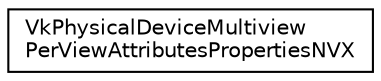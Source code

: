 digraph "Graphical Class Hierarchy"
{
 // LATEX_PDF_SIZE
  edge [fontname="Helvetica",fontsize="10",labelfontname="Helvetica",labelfontsize="10"];
  node [fontname="Helvetica",fontsize="10",shape=record];
  rankdir="LR";
  Node0 [label="VkPhysicalDeviceMultiview\lPerViewAttributesPropertiesNVX",height=0.2,width=0.4,color="black", fillcolor="white", style="filled",URL="$d6/d74/structVkPhysicalDeviceMultiviewPerViewAttributesPropertiesNVX.html",tooltip=" "];
}
